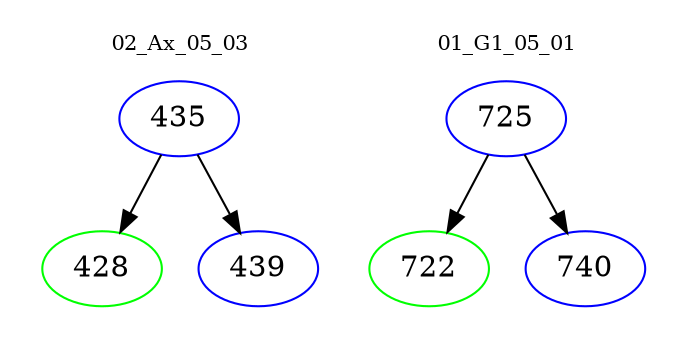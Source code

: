 digraph{
subgraph cluster_0 {
color = white
label = "02_Ax_05_03";
fontsize=10;
T0_435 [label="435", color="blue"]
T0_435 -> T0_428 [color="black"]
T0_428 [label="428", color="green"]
T0_435 -> T0_439 [color="black"]
T0_439 [label="439", color="blue"]
}
subgraph cluster_1 {
color = white
label = "01_G1_05_01";
fontsize=10;
T1_725 [label="725", color="blue"]
T1_725 -> T1_722 [color="black"]
T1_722 [label="722", color="green"]
T1_725 -> T1_740 [color="black"]
T1_740 [label="740", color="blue"]
}
}
